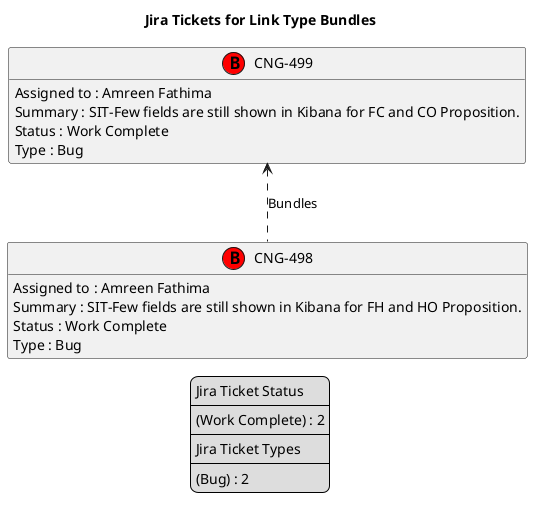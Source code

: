 @startuml
'https://plantuml.com/class-diagram

' GENERATE CLASS DIAGRAM ===========
' Generated at    : Fri May 03 10:09:58 CEST 2024

title Jira Tickets for Link Type Bundles
hide empty members

legend
Jira Ticket Status
----
(Work Complete) : 2
----
Jira Ticket Types
----
(Bug) : 2
end legend


' Tickets =======
class "CNG-499" << (B,red) >> {
  Assigned to : Amreen Fathima
  Summary : SIT-Few fields are still shown in Kibana for FC and CO Proposition.
  Status : Work Complete
  Type : Bug
}

class "CNG-498" << (B,red) >> {
  Assigned to : Amreen Fathima
  Summary : SIT-Few fields are still shown in Kibana for FH and HO Proposition.
  Status : Work Complete
  Type : Bug
}



' Links =======
"CNG-499" <.. "CNG-498" : Bundles


@enduml
